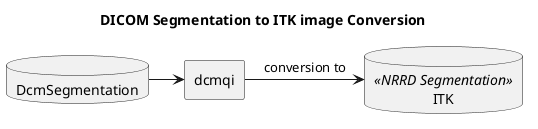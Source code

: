 @startuml
title DICOM Segmentation to ITK image Conversion

database ITK <<NRRD Segmentation>>as ITK
database DcmSegmentation as DICOM
rectangle dcmqi

DICOM -> dcmqi
dcmqi -> ITK : conversion to


newpage

title ITK image to DCM Segmentation Conversion

database JSON <<Segmentation Metadata>>
database DcmSegmentation as DICOM
rectangle dcmqi
database ITK <<Segmentations>>

ITK -> dcmqi
JSON --> dcmqi
dcmqi -> DICOM : conversion to

@enduml